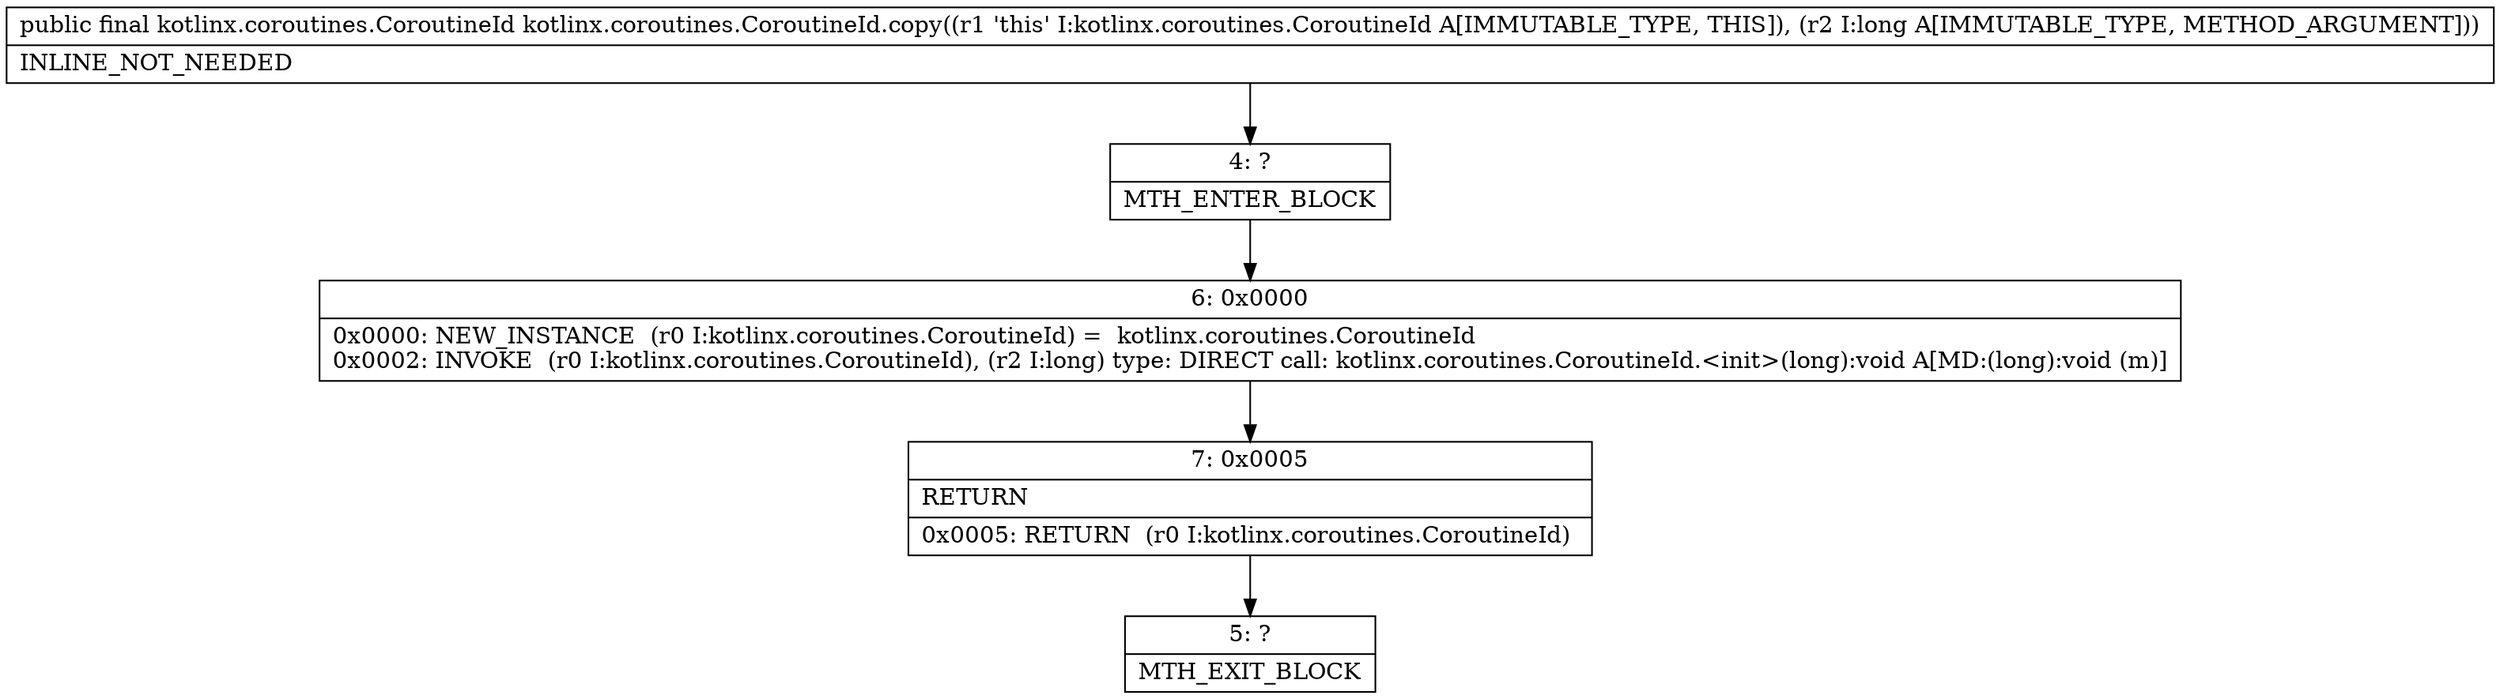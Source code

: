 digraph "CFG forkotlinx.coroutines.CoroutineId.copy(J)Lkotlinx\/coroutines\/CoroutineId;" {
Node_4 [shape=record,label="{4\:\ ?|MTH_ENTER_BLOCK\l}"];
Node_6 [shape=record,label="{6\:\ 0x0000|0x0000: NEW_INSTANCE  (r0 I:kotlinx.coroutines.CoroutineId) =  kotlinx.coroutines.CoroutineId \l0x0002: INVOKE  (r0 I:kotlinx.coroutines.CoroutineId), (r2 I:long) type: DIRECT call: kotlinx.coroutines.CoroutineId.\<init\>(long):void A[MD:(long):void (m)]\l}"];
Node_7 [shape=record,label="{7\:\ 0x0005|RETURN\l|0x0005: RETURN  (r0 I:kotlinx.coroutines.CoroutineId) \l}"];
Node_5 [shape=record,label="{5\:\ ?|MTH_EXIT_BLOCK\l}"];
MethodNode[shape=record,label="{public final kotlinx.coroutines.CoroutineId kotlinx.coroutines.CoroutineId.copy((r1 'this' I:kotlinx.coroutines.CoroutineId A[IMMUTABLE_TYPE, THIS]), (r2 I:long A[IMMUTABLE_TYPE, METHOD_ARGUMENT]))  | INLINE_NOT_NEEDED\l}"];
MethodNode -> Node_4;Node_4 -> Node_6;
Node_6 -> Node_7;
Node_7 -> Node_5;
}

